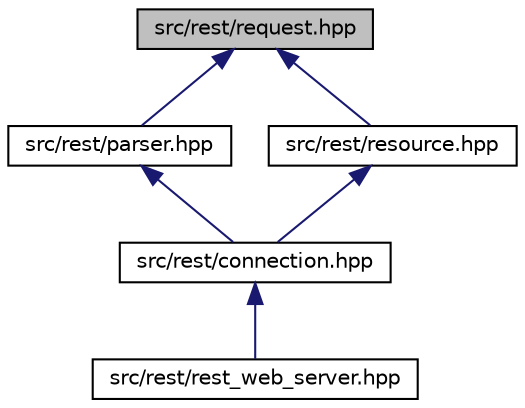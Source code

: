 digraph "src/rest/request.hpp"
{
  edge [fontname="Helvetica",fontsize="10",labelfontname="Helvetica",labelfontsize="10"];
  node [fontname="Helvetica",fontsize="10",shape=record];
  Node7 [label="src/rest/request.hpp",height=0.2,width=0.4,color="black", fillcolor="grey75", style="filled", fontcolor="black"];
  Node7 -> Node8 [dir="back",color="midnightblue",fontsize="10",style="solid",fontname="Helvetica"];
  Node8 [label="src/rest/parser.hpp",height=0.2,width=0.4,color="black", fillcolor="white", style="filled",URL="$d1/d46/parser_8hpp.html",tooltip="This file includes parser definition for RESTful HTTP server. "];
  Node8 -> Node9 [dir="back",color="midnightblue",fontsize="10",style="solid",fontname="Helvetica"];
  Node9 [label="src/rest/connection.hpp",height=0.2,width=0.4,color="black", fillcolor="white", style="filled",URL="$dd/d42/connection_8hpp.html",tooltip="This file includes connection definition for RESTful HTTP server. "];
  Node9 -> Node10 [dir="back",color="midnightblue",fontsize="10",style="solid",fontname="Helvetica"];
  Node10 [label="src/rest/rest_web_server.hpp",height=0.2,width=0.4,color="black", fillcolor="white", style="filled",URL="$d0/d9f/rest__web__server_8hpp.html",tooltip="This file includes definitions for RESTful HTTP server. "];
  Node7 -> Node11 [dir="back",color="midnightblue",fontsize="10",style="solid",fontname="Helvetica"];
  Node11 [label="src/rest/resource.hpp",height=0.2,width=0.4,color="black", fillcolor="white", style="filled",URL="$d5/dc7/resource_8hpp.html",tooltip="This file includes Handler definition for RESTful HTTP server. "];
  Node11 -> Node9 [dir="back",color="midnightblue",fontsize="10",style="solid",fontname="Helvetica"];
}
